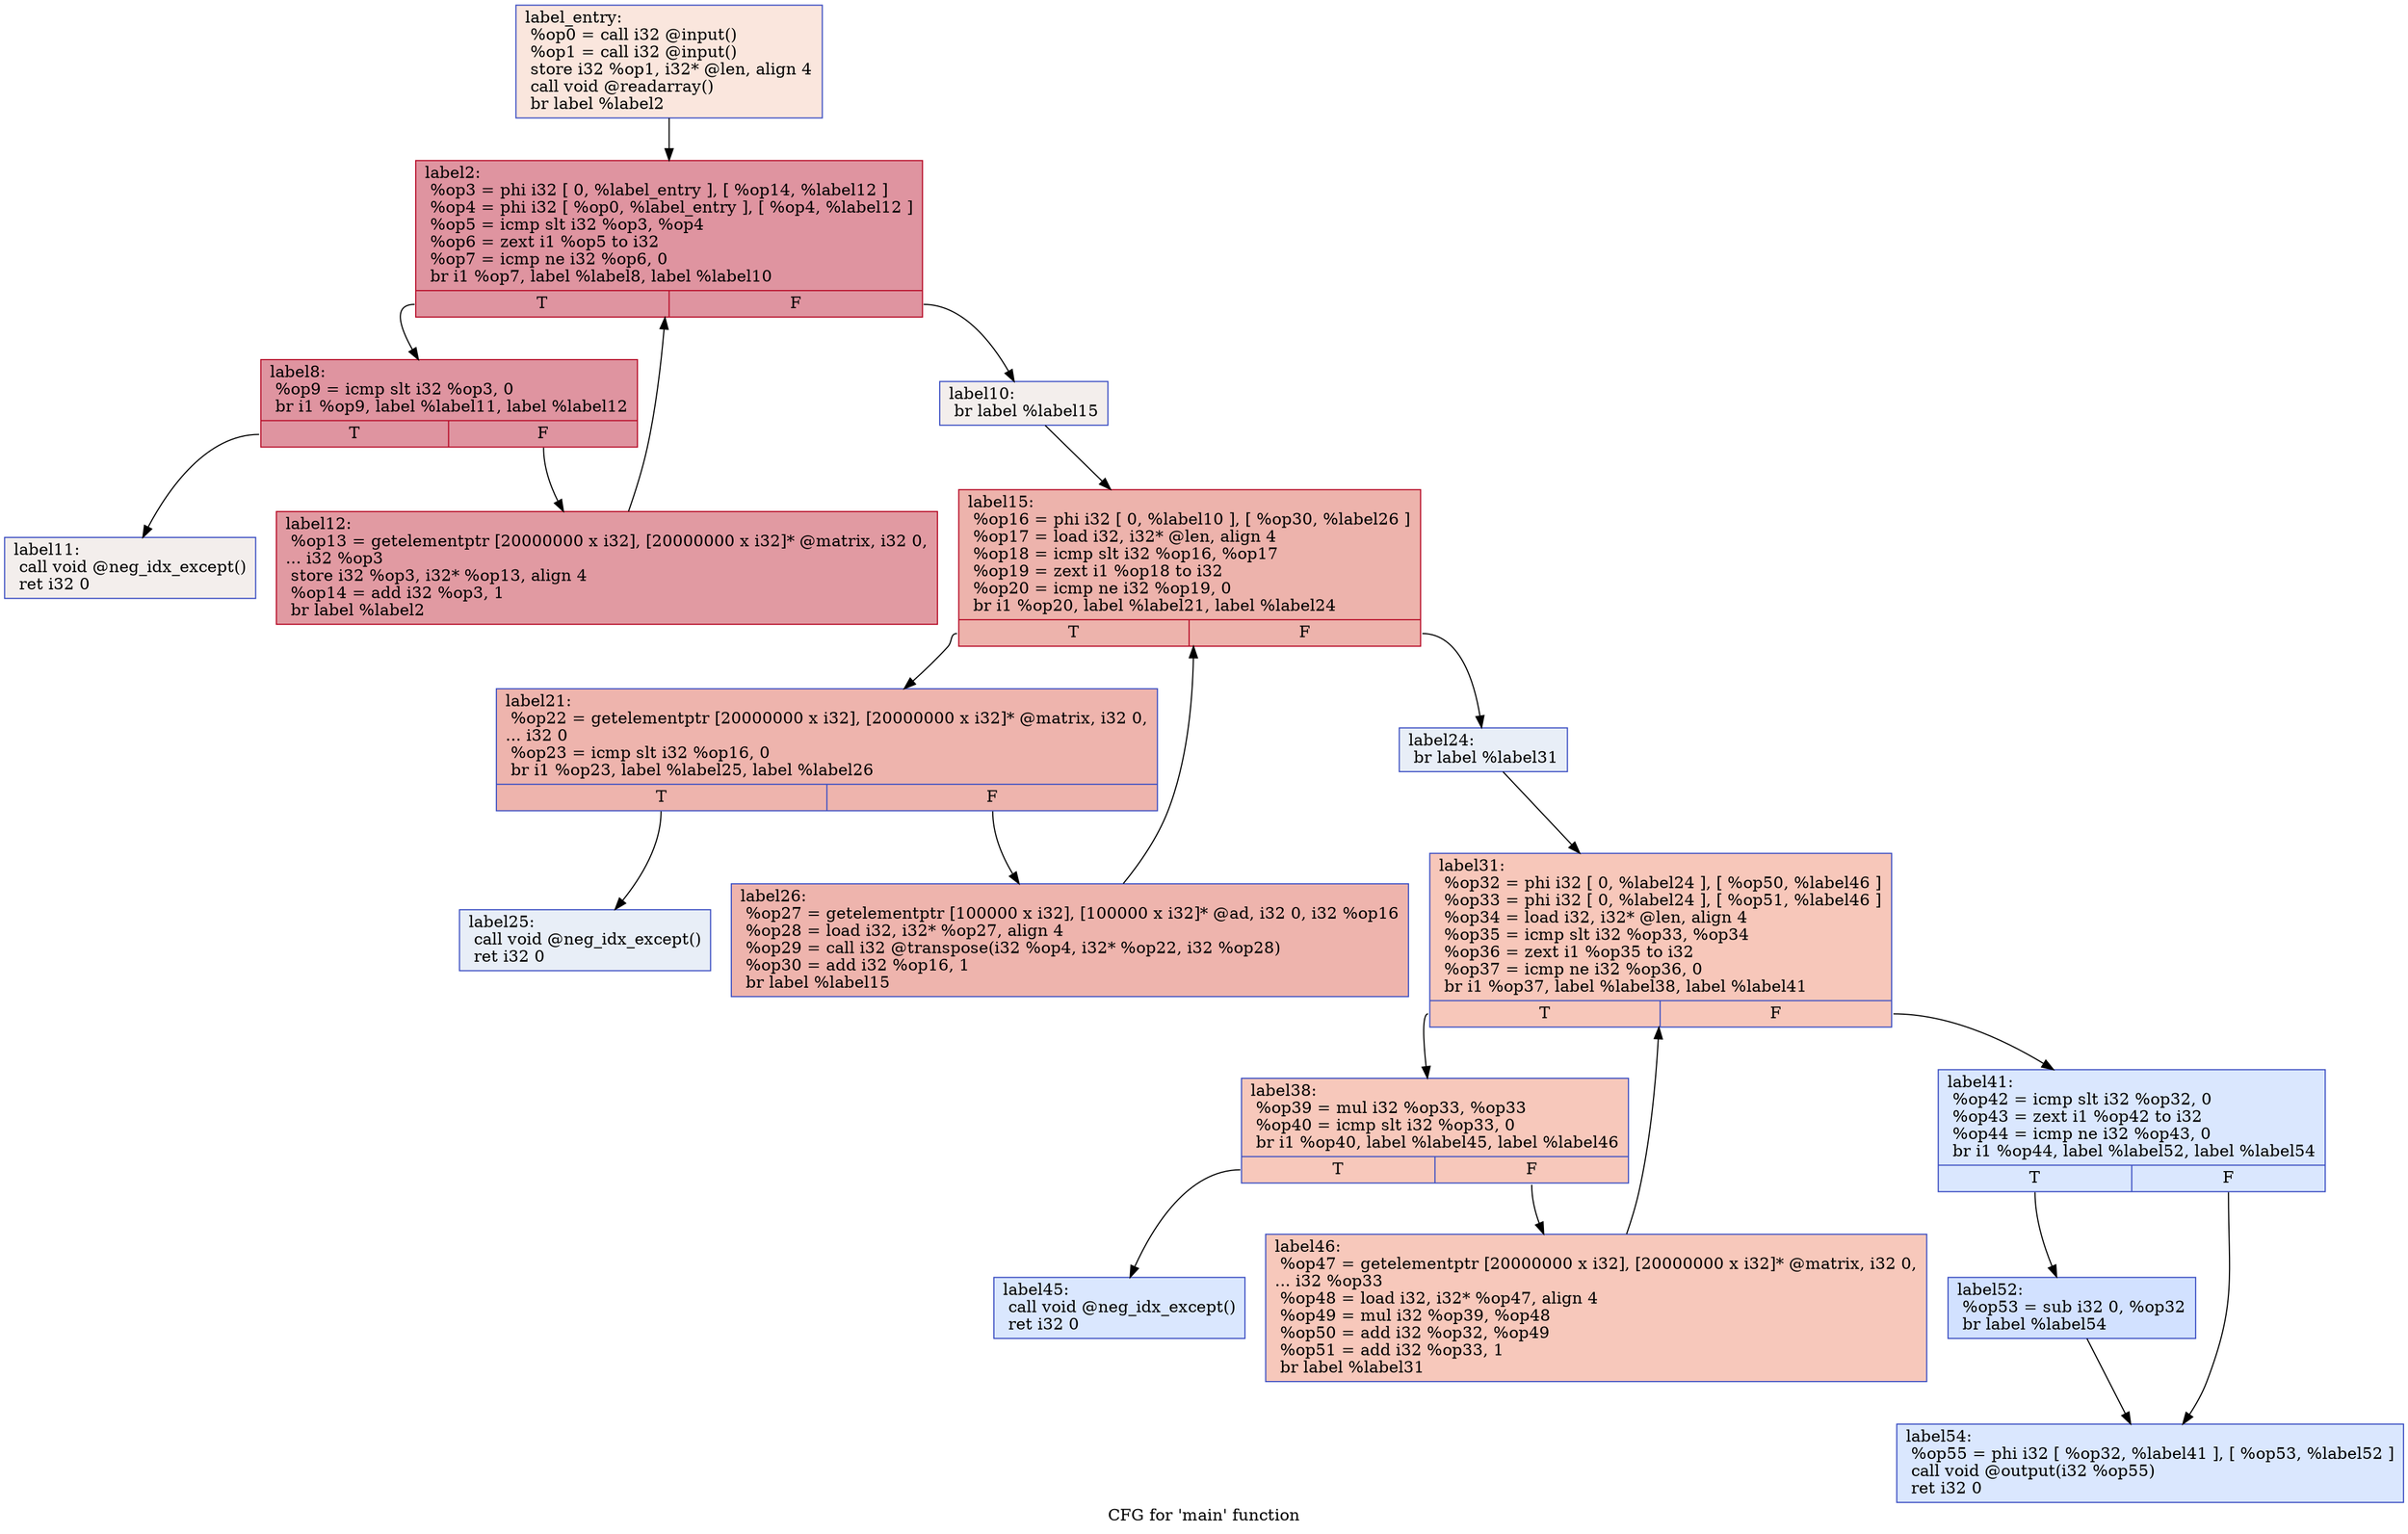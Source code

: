 digraph "CFG for 'main' function" {
	label="CFG for 'main' function";

	Node0x20e74c0 [shape=record,color="#3d50c3ff", style=filled, fillcolor="#f3c7b170",label="{label_entry:\l  %op0 = call i32 @input()\l  %op1 = call i32 @input()\l  store i32 %op1, i32* @len, align 4\l  call void @readarray()\l  br label %label2\l}"];
	Node0x20e74c0 -> Node0x20e7930;
	Node0x20e7930 [shape=record,color="#b70d28ff", style=filled, fillcolor="#b70d2870",label="{label2:                                           \l  %op3 = phi i32 [ 0, %label_entry ], [ %op14, %label12 ]\l  %op4 = phi i32 [ %op0, %label_entry ], [ %op4, %label12 ]\l  %op5 = icmp slt i32 %op3, %op4\l  %op6 = zext i1 %op5 to i32\l  %op7 = icmp ne i32 %op6, 0\l  br i1 %op7, label %label8, label %label10\l|{<s0>T|<s1>F}}"];
	Node0x20e7930:s0 -> Node0x20e7dd0;
	Node0x20e7930:s1 -> Node0x20e3fa0;
	Node0x20e7dd0 [shape=record,color="#b70d28ff", style=filled, fillcolor="#b70d2870",label="{label8:                                           \l  %op9 = icmp slt i32 %op3, 0\l  br i1 %op9, label %label11, label %label12\l|{<s0>T|<s1>F}}"];
	Node0x20e7dd0:s0 -> Node0x20e4370;
	Node0x20e7dd0:s1 -> Node0x20e7a60;
	Node0x20e3fa0 [shape=record,color="#3d50c3ff", style=filled, fillcolor="#e3d9d370",label="{label10:                                          \l  br label %label15\l}"];
	Node0x20e3fa0 -> Node0x20e4490;
	Node0x20e4370 [shape=record,color="#3d50c3ff", style=filled, fillcolor="#e3d9d370",label="{label11:                                          \l  call void @neg_idx_except()\l  ret i32 0\l}"];
	Node0x20e7a60 [shape=record,color="#b70d28ff", style=filled, fillcolor="#bb1b2c70",label="{label12:                                          \l  %op13 = getelementptr [20000000 x i32], [20000000 x i32]* @matrix, i32 0,\l... i32 %op3\l  store i32 %op3, i32* %op13, align 4\l  %op14 = add i32 %op3, 1\l  br label %label2\l}"];
	Node0x20e7a60 -> Node0x20e7930;
	Node0x20e4490 [shape=record,color="#b70d28ff", style=filled, fillcolor="#d6524470",label="{label15:                                          \l  %op16 = phi i32 [ 0, %label10 ], [ %op30, %label26 ]\l  %op17 = load i32, i32* @len, align 4\l  %op18 = icmp slt i32 %op16, %op17\l  %op19 = zext i1 %op18 to i32\l  %op20 = icmp ne i32 %op19, 0\l  br i1 %op20, label %label21, label %label24\l|{<s0>T|<s1>F}}"];
	Node0x20e4490:s0 -> Node0x20e9340;
	Node0x20e4490:s1 -> Node0x20e93b0;
	Node0x20e9340 [shape=record,color="#3d50c3ff", style=filled, fillcolor="#d8564670",label="{label21:                                          \l  %op22 = getelementptr [20000000 x i32], [20000000 x i32]* @matrix, i32 0,\l... i32 0\l  %op23 = icmp slt i32 %op16, 0\l  br i1 %op23, label %label25, label %label26\l|{<s0>T|<s1>F}}"];
	Node0x20e9340:s0 -> Node0x20e99e0;
	Node0x20e9340:s1 -> Node0x20e8fe0;
	Node0x20e93b0 [shape=record,color="#3d50c3ff", style=filled, fillcolor="#cbd8ee70",label="{label24:                                          \l  br label %label31\l}"];
	Node0x20e93b0 -> Node0x20e9b00;
	Node0x20e99e0 [shape=record,color="#3d50c3ff", style=filled, fillcolor="#cbd8ee70",label="{label25:                                          \l  call void @neg_idx_except()\l  ret i32 0\l}"];
	Node0x20e8fe0 [shape=record,color="#3d50c3ff", style=filled, fillcolor="#d8564670",label="{label26:                                          \l  %op27 = getelementptr [100000 x i32], [100000 x i32]* @ad, i32 0, i32 %op16\l  %op28 = load i32, i32* %op27, align 4\l  %op29 = call i32 @transpose(i32 %op4, i32* %op22, i32 %op28)\l  %op30 = add i32 %op16, 1\l  br label %label15\l}"];
	Node0x20e8fe0 -> Node0x20e4490;
	Node0x20e9b00 [shape=record,color="#3d50c3ff", style=filled, fillcolor="#ec7f6370",label="{label31:                                          \l  %op32 = phi i32 [ 0, %label24 ], [ %op50, %label46 ]\l  %op33 = phi i32 [ 0, %label24 ], [ %op51, %label46 ]\l  %op34 = load i32, i32* @len, align 4\l  %op35 = icmp slt i32 %op33, %op34\l  %op36 = zext i1 %op35 to i32\l  %op37 = icmp ne i32 %op36, 0\l  br i1 %op37, label %label38, label %label41\l|{<s0>T|<s1>F}}"];
	Node0x20e9b00:s0 -> Node0x20ea470;
	Node0x20e9b00:s1 -> Node0x20ea540;
	Node0x20ea470 [shape=record,color="#3d50c3ff", style=filled, fillcolor="#ed836670",label="{label38:                                          \l  %op39 = mul i32 %op33, %op33\l  %op40 = icmp slt i32 %op33, 0\l  br i1 %op40, label %label45, label %label46\l|{<s0>T|<s1>F}}"];
	Node0x20ea470:s0 -> Node0x20ea820;
	Node0x20ea470:s1 -> Node0x20ea020;
	Node0x20ea540 [shape=record,color="#3d50c3ff", style=filled, fillcolor="#abc8fd70",label="{label41:                                          \l  %op42 = icmp slt i32 %op32, 0\l  %op43 = zext i1 %op42 to i32\l  %op44 = icmp ne i32 %op43, 0\l  br i1 %op44, label %label52, label %label54\l|{<s0>T|<s1>F}}"];
	Node0x20ea540:s0 -> Node0x20eab30;
	Node0x20ea540:s1 -> Node0x20eb1c0;
	Node0x20ea820 [shape=record,color="#3d50c3ff", style=filled, fillcolor="#abc8fd70",label="{label45:                                          \l  call void @neg_idx_except()\l  ret i32 0\l}"];
	Node0x20ea020 [shape=record,color="#3d50c3ff", style=filled, fillcolor="#ed836670",label="{label46:                                          \l  %op47 = getelementptr [20000000 x i32], [20000000 x i32]* @matrix, i32 0,\l... i32 %op33\l  %op48 = load i32, i32* %op47, align 4\l  %op49 = mul i32 %op39, %op48\l  %op50 = add i32 %op32, %op49\l  %op51 = add i32 %op33, 1\l  br label %label31\l}"];
	Node0x20ea020 -> Node0x20e9b00;
	Node0x20eab30 [shape=record,color="#3d50c3ff", style=filled, fillcolor="#9abbff70",label="{label52:                                          \l  %op53 = sub i32 0, %op32\l  br label %label54\l}"];
	Node0x20eab30 -> Node0x20eb1c0;
	Node0x20eb1c0 [shape=record,color="#3d50c3ff", style=filled, fillcolor="#abc8fd70",label="{label54:                                          \l  %op55 = phi i32 [ %op32, %label41 ], [ %op53, %label52 ]\l  call void @output(i32 %op55)\l  ret i32 0\l}"];
}
